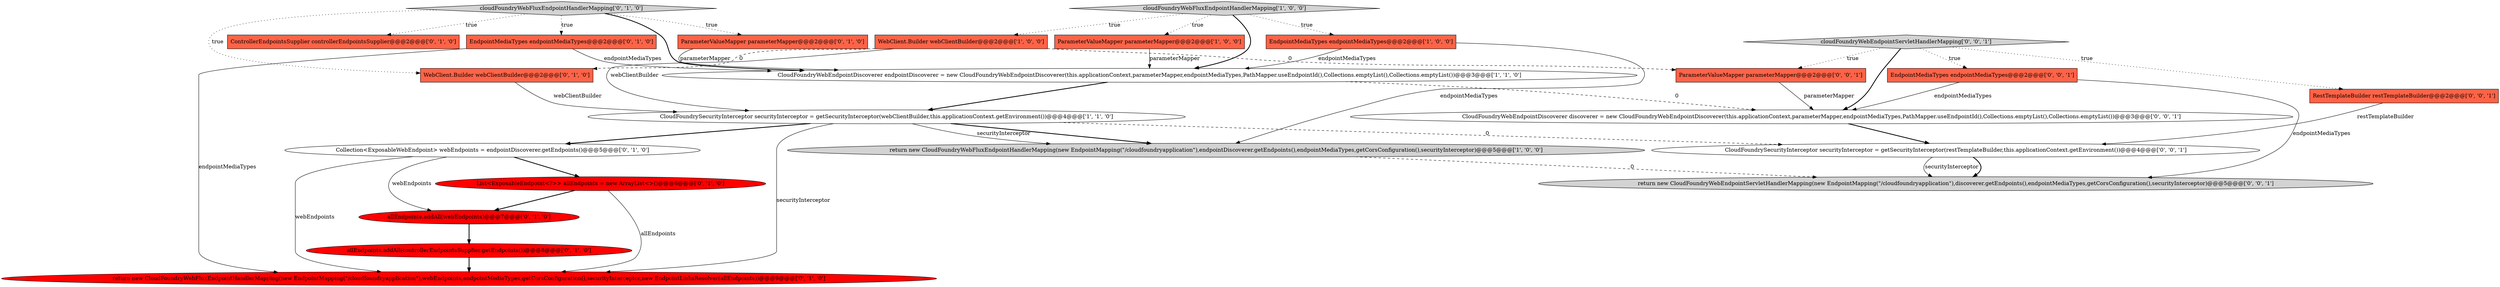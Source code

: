 digraph {
8 [style = filled, label = "ControllerEndpointsSupplier controllerEndpointsSupplier@@@2@@@['0', '1', '0']", fillcolor = tomato, shape = box image = "AAA0AAABBB2BBB"];
12 [style = filled, label = "return new CloudFoundryWebFluxEndpointHandlerMapping(new EndpointMapping(\"/cloudfoundryapplication\"),webEndpoints,endpointMediaTypes,getCorsConfiguration(),securityInterceptor,new EndpointLinksResolver(allEndpoints))@@@9@@@['0', '1', '0']", fillcolor = red, shape = ellipse image = "AAA1AAABBB2BBB"];
17 [style = filled, label = "EndpointMediaTypes endpointMediaTypes@@@2@@@['0', '0', '1']", fillcolor = tomato, shape = box image = "AAA0AAABBB3BBB"];
9 [style = filled, label = "EndpointMediaTypes endpointMediaTypes@@@2@@@['0', '1', '0']", fillcolor = tomato, shape = box image = "AAA0AAABBB2BBB"];
18 [style = filled, label = "RestTemplateBuilder restTemplateBuilder@@@2@@@['0', '0', '1']", fillcolor = tomato, shape = box image = "AAA0AAABBB3BBB"];
7 [style = filled, label = "Collection<ExposableWebEndpoint> webEndpoints = endpointDiscoverer.getEndpoints()@@@5@@@['0', '1', '0']", fillcolor = white, shape = ellipse image = "AAA0AAABBB2BBB"];
13 [style = filled, label = "ParameterValueMapper parameterMapper@@@2@@@['0', '1', '0']", fillcolor = tomato, shape = box image = "AAA0AAABBB2BBB"];
21 [style = filled, label = "ParameterValueMapper parameterMapper@@@2@@@['0', '0', '1']", fillcolor = tomato, shape = box image = "AAA0AAABBB3BBB"];
1 [style = filled, label = "EndpointMediaTypes endpointMediaTypes@@@2@@@['1', '0', '0']", fillcolor = tomato, shape = box image = "AAA0AAABBB1BBB"];
14 [style = filled, label = "WebClient.Builder webClientBuilder@@@2@@@['0', '1', '0']", fillcolor = tomato, shape = box image = "AAA1AAABBB2BBB"];
5 [style = filled, label = "CloudFoundryWebEndpointDiscoverer endpointDiscoverer = new CloudFoundryWebEndpointDiscoverer(this.applicationContext,parameterMapper,endpointMediaTypes,PathMapper.useEndpointId(),Collections.emptyList(),Collections.emptyList())@@@3@@@['1', '1', '0']", fillcolor = white, shape = ellipse image = "AAA0AAABBB1BBB"];
6 [style = filled, label = "WebClient.Builder webClientBuilder@@@2@@@['1', '0', '0']", fillcolor = tomato, shape = box image = "AAA1AAABBB1BBB"];
23 [style = filled, label = "CloudFoundryWebEndpointDiscoverer discoverer = new CloudFoundryWebEndpointDiscoverer(this.applicationContext,parameterMapper,endpointMediaTypes,PathMapper.useEndpointId(),Collections.emptyList(),Collections.emptyList())@@@3@@@['0', '0', '1']", fillcolor = white, shape = ellipse image = "AAA0AAABBB3BBB"];
11 [style = filled, label = "allEndpoints.addAll(controllerEndpointsSupplier.getEndpoints())@@@8@@@['0', '1', '0']", fillcolor = red, shape = ellipse image = "AAA1AAABBB2BBB"];
20 [style = filled, label = "cloudFoundryWebEndpointServletHandlerMapping['0', '0', '1']", fillcolor = lightgray, shape = diamond image = "AAA0AAABBB3BBB"];
22 [style = filled, label = "CloudFoundrySecurityInterceptor securityInterceptor = getSecurityInterceptor(restTemplateBuilder,this.applicationContext.getEnvironment())@@@4@@@['0', '0', '1']", fillcolor = white, shape = ellipse image = "AAA0AAABBB3BBB"];
2 [style = filled, label = "cloudFoundryWebFluxEndpointHandlerMapping['1', '0', '0']", fillcolor = lightgray, shape = diamond image = "AAA0AAABBB1BBB"];
15 [style = filled, label = "allEndpoints.addAll(webEndpoints)@@@7@@@['0', '1', '0']", fillcolor = red, shape = ellipse image = "AAA1AAABBB2BBB"];
0 [style = filled, label = "return new CloudFoundryWebFluxEndpointHandlerMapping(new EndpointMapping(\"/cloudfoundryapplication\"),endpointDiscoverer.getEndpoints(),endpointMediaTypes,getCorsConfiguration(),securityInterceptor)@@@5@@@['1', '0', '0']", fillcolor = lightgray, shape = ellipse image = "AAA0AAABBB1BBB"];
19 [style = filled, label = "return new CloudFoundryWebEndpointServletHandlerMapping(new EndpointMapping(\"/cloudfoundryapplication\"),discoverer.getEndpoints(),endpointMediaTypes,getCorsConfiguration(),securityInterceptor)@@@5@@@['0', '0', '1']", fillcolor = lightgray, shape = ellipse image = "AAA0AAABBB3BBB"];
10 [style = filled, label = "List<ExposableEndpoint<?>> allEndpoints = new ArrayList<>()@@@6@@@['0', '1', '0']", fillcolor = red, shape = ellipse image = "AAA1AAABBB2BBB"];
3 [style = filled, label = "ParameterValueMapper parameterMapper@@@2@@@['1', '0', '0']", fillcolor = tomato, shape = box image = "AAA0AAABBB1BBB"];
16 [style = filled, label = "cloudFoundryWebFluxEndpointHandlerMapping['0', '1', '0']", fillcolor = lightgray, shape = diamond image = "AAA0AAABBB2BBB"];
4 [style = filled, label = "CloudFoundrySecurityInterceptor securityInterceptor = getSecurityInterceptor(webClientBuilder,this.applicationContext.getEnvironment())@@@4@@@['1', '1', '0']", fillcolor = white, shape = ellipse image = "AAA0AAABBB1BBB"];
2->3 [style = dotted, label="true"];
6->21 [style = dashed, label="0"];
16->8 [style = dotted, label="true"];
7->12 [style = solid, label="webEndpoints"];
16->9 [style = dotted, label="true"];
10->15 [style = bold, label=""];
17->23 [style = solid, label="endpointMediaTypes"];
16->13 [style = dotted, label="true"];
22->19 [style = bold, label=""];
7->10 [style = bold, label=""];
20->17 [style = dotted, label="true"];
13->5 [style = solid, label="parameterMapper"];
5->23 [style = dashed, label="0"];
9->12 [style = solid, label="endpointMediaTypes"];
0->19 [style = dashed, label="0"];
10->12 [style = solid, label="allEndpoints"];
1->5 [style = solid, label="endpointMediaTypes"];
17->19 [style = solid, label="endpointMediaTypes"];
11->12 [style = bold, label=""];
14->4 [style = solid, label="webClientBuilder"];
20->21 [style = dotted, label="true"];
4->22 [style = dashed, label="0"];
6->14 [style = dashed, label="0"];
22->19 [style = solid, label="securityInterceptor"];
4->7 [style = bold, label=""];
4->0 [style = bold, label=""];
21->23 [style = solid, label="parameterMapper"];
1->0 [style = solid, label="endpointMediaTypes"];
9->5 [style = solid, label="endpointMediaTypes"];
23->22 [style = bold, label=""];
4->12 [style = solid, label="securityInterceptor"];
15->11 [style = bold, label=""];
6->4 [style = solid, label="webClientBuilder"];
18->22 [style = solid, label="restTemplateBuilder"];
20->23 [style = bold, label=""];
2->6 [style = dotted, label="true"];
4->0 [style = solid, label="securityInterceptor"];
2->1 [style = dotted, label="true"];
7->15 [style = solid, label="webEndpoints"];
5->4 [style = bold, label=""];
16->14 [style = dotted, label="true"];
3->5 [style = solid, label="parameterMapper"];
16->5 [style = bold, label=""];
20->18 [style = dotted, label="true"];
2->5 [style = bold, label=""];
}
